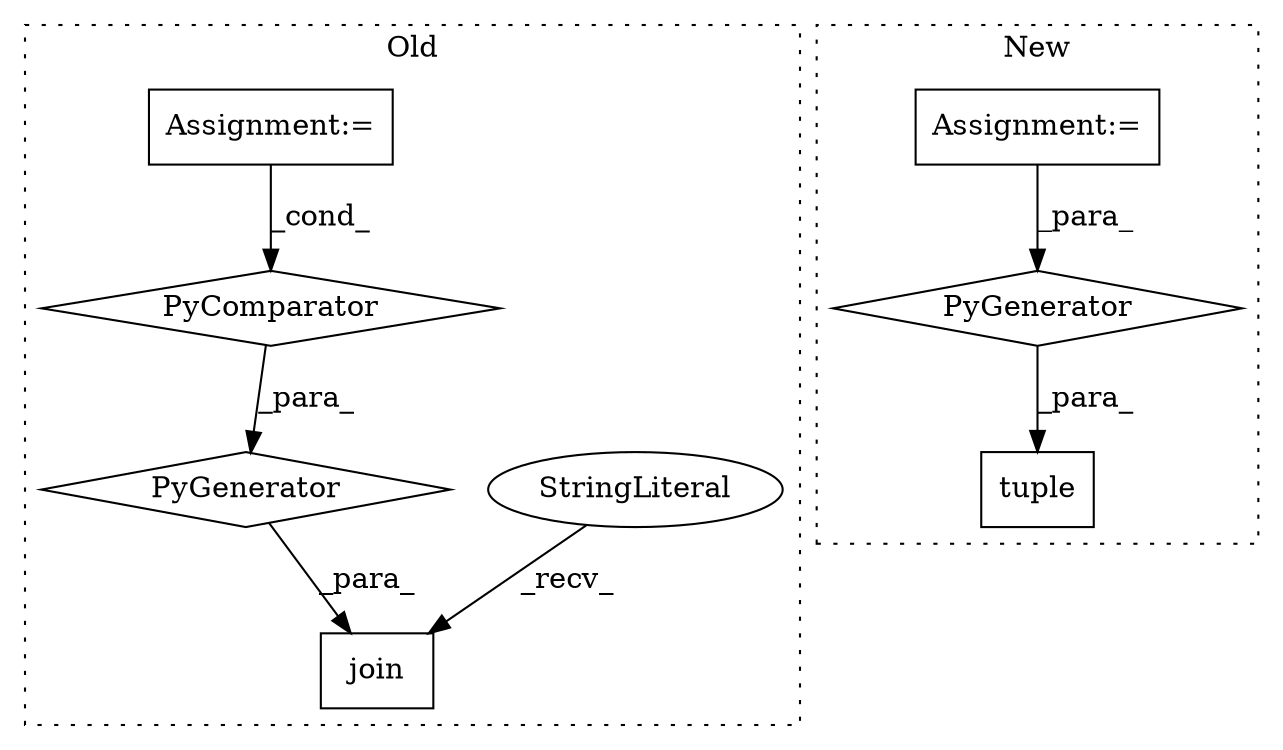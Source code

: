 digraph G {
subgraph cluster0 {
1 [label="join" a="32" s="17011,17123" l="14,-3" shape="box"];
5 [label="StringLiteral" a="45" s="17006" l="4" shape="ellipse"];
6 [label="Assignment:=" a="7" s="17092" l="25" shape="box"];
7 [label="PyGenerator" a="107" s="17025" l="98" shape="diamond"];
8 [label="PyComparator" a="113" s="17092" l="25" shape="diamond"];
label = "Old";
style="dotted";
}
subgraph cluster1 {
2 [label="tuple" a="32" s="17530,17637" l="15,-3" shape="box"];
3 [label="Assignment:=" a="7" s="17069" l="1" shape="box"];
4 [label="PyGenerator" a="107" s="17545" l="92" shape="diamond"];
label = "New";
style="dotted";
}
3 -> 4 [label="_para_"];
4 -> 2 [label="_para_"];
5 -> 1 [label="_recv_"];
6 -> 8 [label="_cond_"];
7 -> 1 [label="_para_"];
8 -> 7 [label="_para_"];
}
